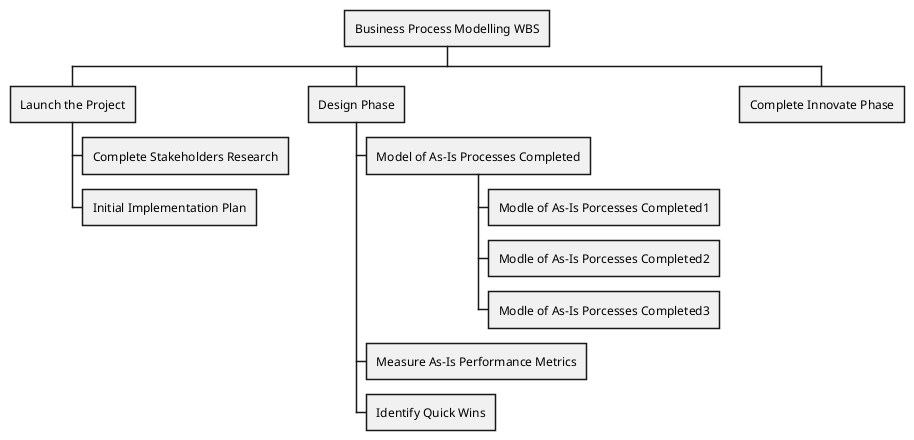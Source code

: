@startwbs
* Business Process Modelling WBS
** Launch the Project
*** Complete Stakeholders Research
*** Initial Implementation Plan
** Design Phase
*** Model of As-Is Processes Completed
**** Modle of As-Is Porcesses Completed1
**** Modle of As-Is Porcesses Completed2
**** Modle of As-Is Porcesses Completed3
*** Measure As-Is Performance Metrics
*** Identify Quick Wins
** Complete Innovate Phase
@endwbs